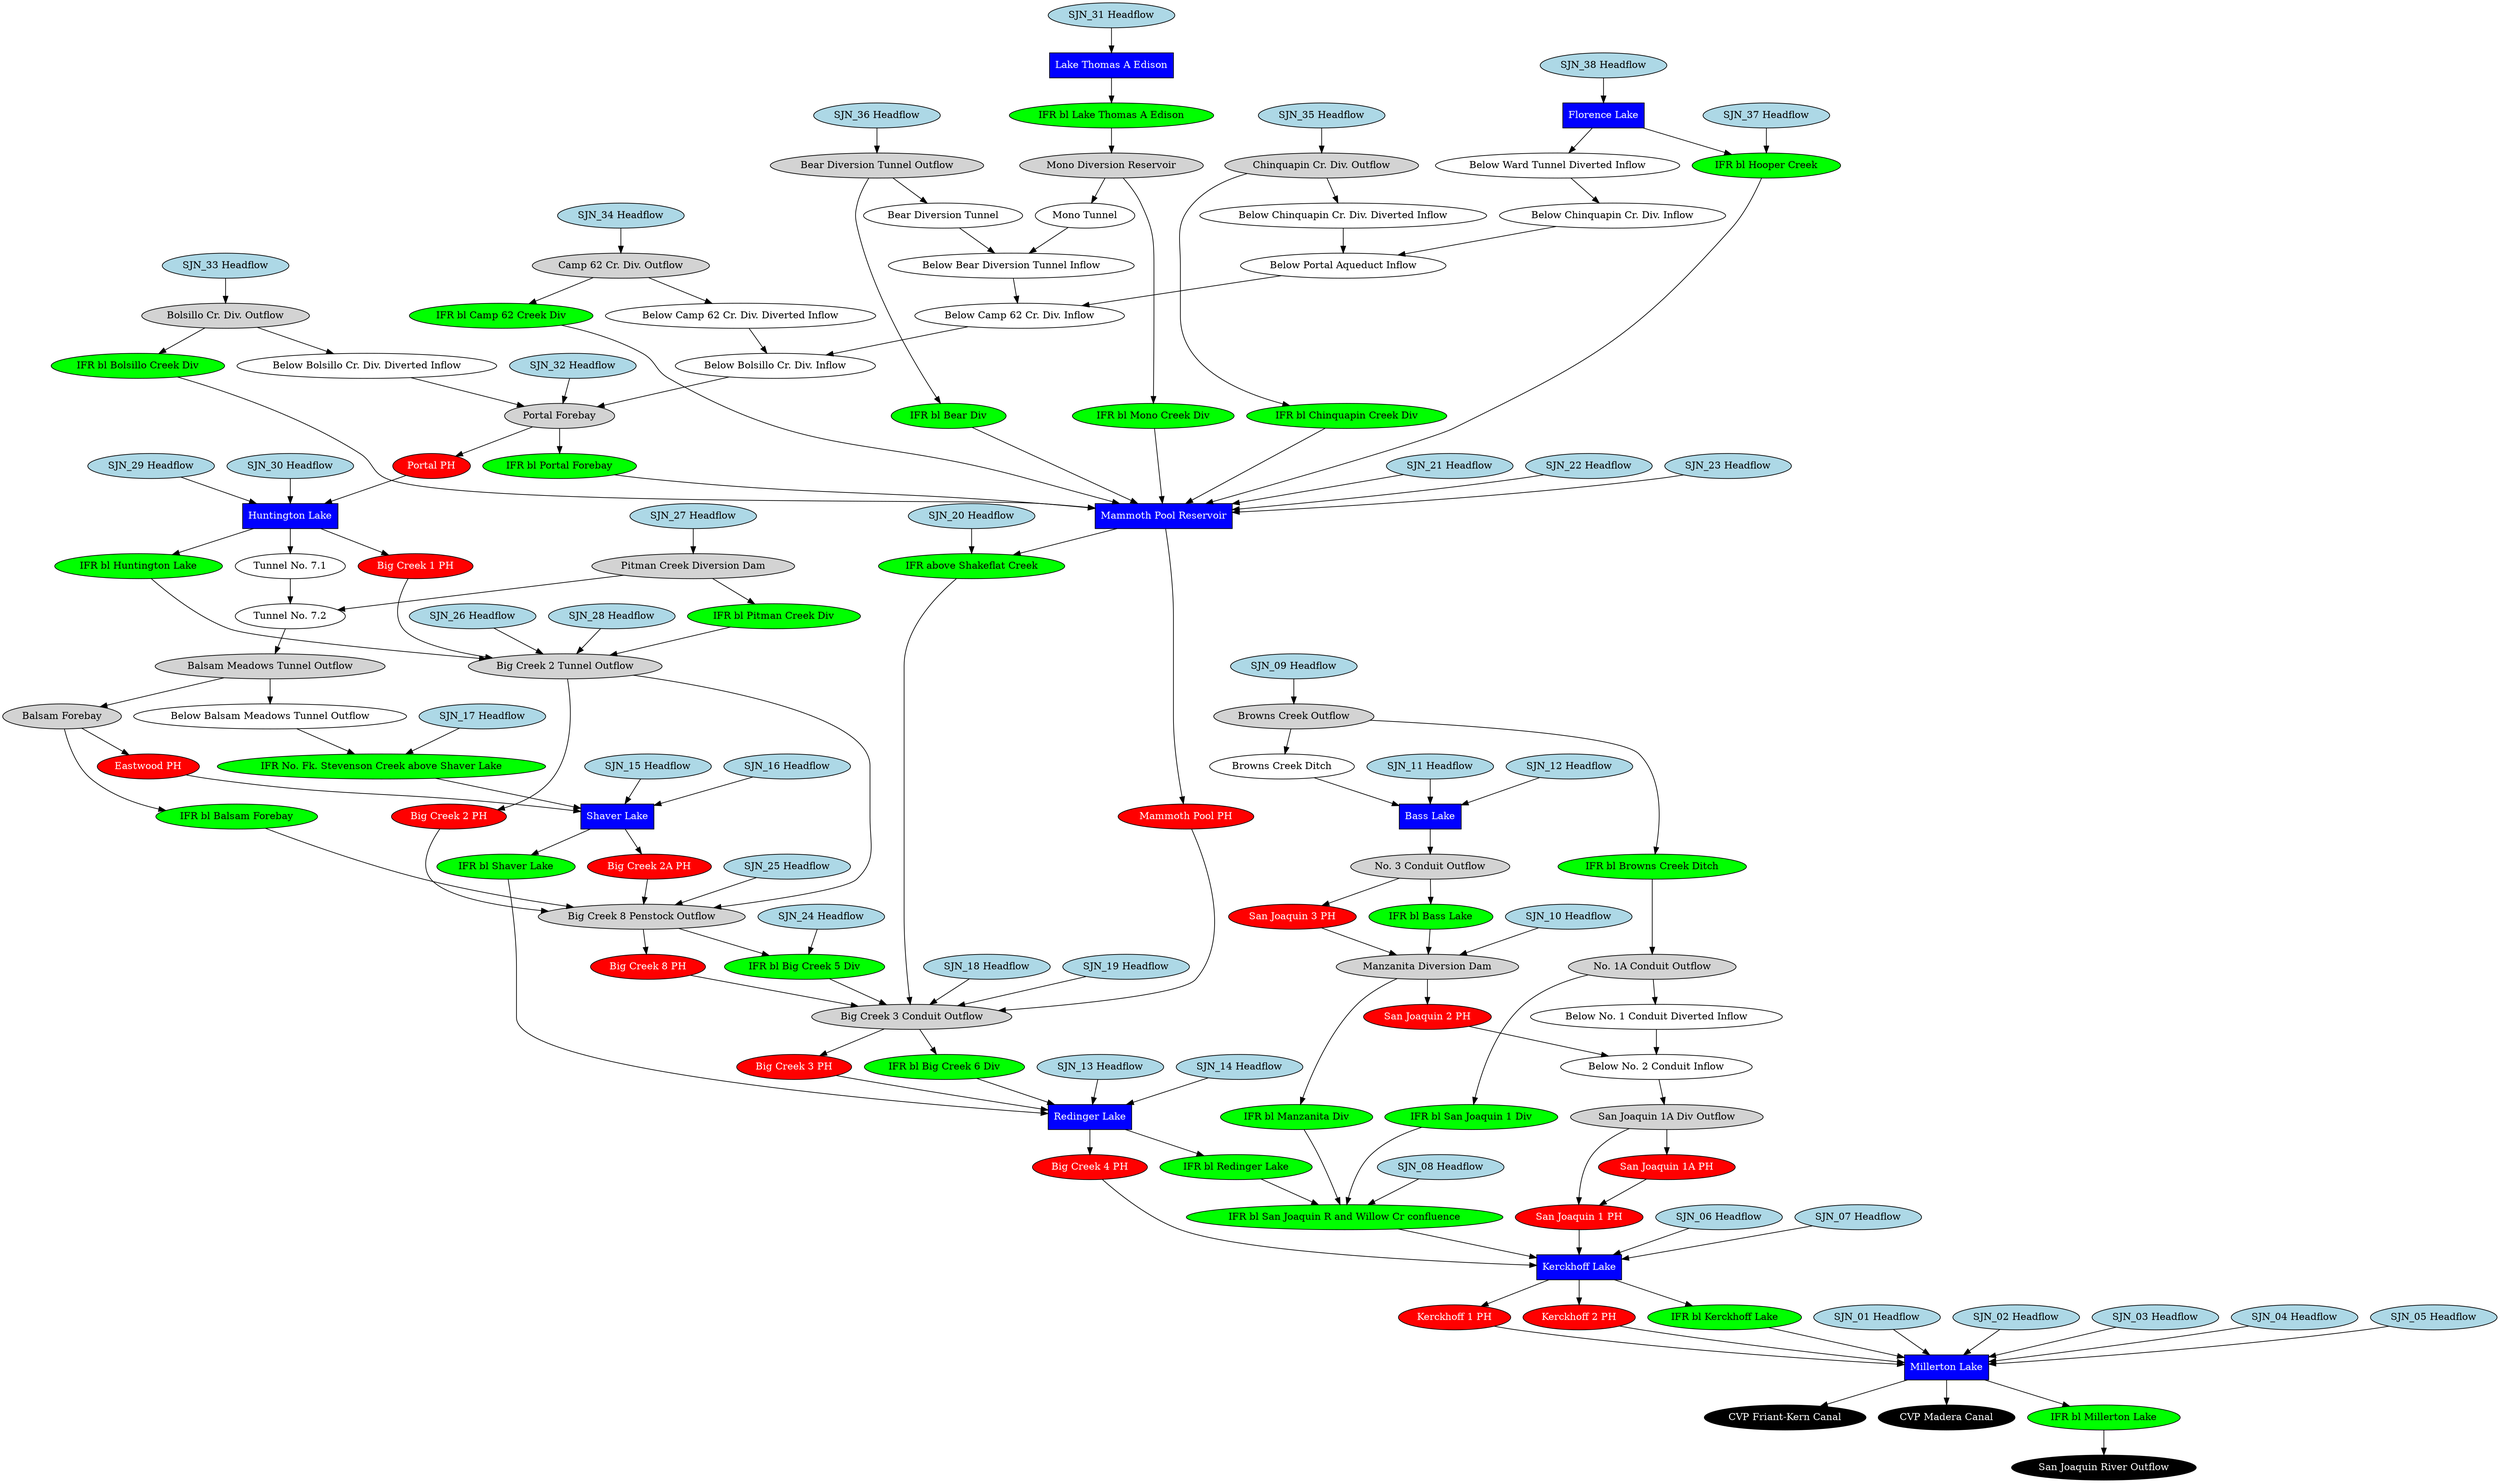 // upper_san_joaquin
digraph upper_san_joaquin {
	"Bear Diversion Tunnel" [fillcolor=white fontcolor=black shape=oval style=filled]
	"Below Balsam Meadows Tunnel Outflow" [fillcolor=white fontcolor=black shape=oval style=filled]
	"Below Bear Diversion Tunnel Inflow" [fillcolor=white fontcolor=black shape=oval style=filled]
	"Below Bolsillo Cr. Div. Diverted Inflow" [fillcolor=white fontcolor=black shape=oval style=filled]
	"Below Bolsillo Cr. Div. Inflow" [fillcolor=white fontcolor=black shape=oval style=filled]
	"Below Camp 62 Cr. Div. Diverted Inflow" [fillcolor=white fontcolor=black shape=oval style=filled]
	"Below Camp 62 Cr. Div. Inflow" [fillcolor=white fontcolor=black shape=oval style=filled]
	"Below Chinquapin Cr. Div. Diverted Inflow" [fillcolor=white fontcolor=black shape=oval style=filled]
	"Below Chinquapin Cr. Div. Inflow" [fillcolor=white fontcolor=black shape=oval style=filled]
	"Below No. 1 Conduit Diverted Inflow" [fillcolor=white fontcolor=black shape=oval style=filled]
	"Below No. 2 Conduit Inflow" [fillcolor=white fontcolor=black shape=oval style=filled]
	"Below Portal Aqueduct Inflow" [fillcolor=white fontcolor=black shape=oval style=filled]
	"Below Ward Tunnel Diverted Inflow" [fillcolor=white fontcolor=black shape=oval style=filled]
	"Browns Creek Ditch" [fillcolor=white fontcolor=black shape=oval style=filled]
	"Mono Tunnel" [fillcolor=white fontcolor=black shape=oval style=filled]
	"Tunnel No. 7.1" [fillcolor=white fontcolor=black shape=oval style=filled]
	"Tunnel No. 7.2" [fillcolor=white fontcolor=black shape=oval style=filled]
	"Balsam Forebay" [fillcolor=lightgrey fontcolor=black shape=oval style=filled]
	"Balsam Meadows Tunnel Outflow" [fillcolor=lightgrey fontcolor=black shape=oval style=filled]
	"Bass Lake" [fillcolor=blue fontcolor=white shape=rect style=filled]
	"Bear Diversion Tunnel Outflow" [fillcolor=lightgrey fontcolor=black shape=oval style=filled]
	"Big Creek 1 PH" [fillcolor=red fontcolor=white shape=oval style=filled]
	"Big Creek 2 PH" [fillcolor=red fontcolor=white shape=oval style=filled]
	"Big Creek 2 Tunnel Outflow" [fillcolor=lightgrey fontcolor=black shape=oval style=filled]
	"Big Creek 2A PH" [fillcolor=red fontcolor=white shape=oval style=filled]
	"Big Creek 3 Conduit Outflow" [fillcolor=lightgrey fontcolor=black shape=oval style=filled]
	"Big Creek 3 PH" [fillcolor=red fontcolor=white shape=oval style=filled]
	"Big Creek 4 PH" [fillcolor=red fontcolor=white shape=oval style=filled]
	"Big Creek 8 Penstock Outflow" [fillcolor=lightgrey fontcolor=black shape=oval style=filled]
	"Big Creek 8 PH" [fillcolor=red fontcolor=white shape=oval style=filled]
	"Bolsillo Cr. Div. Outflow" [fillcolor=lightgrey fontcolor=black shape=oval style=filled]
	"Browns Creek Outflow" [fillcolor=lightgrey fontcolor=black shape=oval style=filled]
	"Camp 62 Cr. Div. Outflow" [fillcolor=lightgrey fontcolor=black shape=oval style=filled]
	"Chinquapin Cr. Div. Outflow" [fillcolor=lightgrey fontcolor=black shape=oval style=filled]
	"CVP Friant-Kern Canal" [fillcolor=black fontcolor=white shape=oval style=filled]
	"CVP Madera Canal" [fillcolor=black fontcolor=white shape=oval style=filled]
	"Eastwood PH" [fillcolor=red fontcolor=white shape=oval style=filled]
	"Florence Lake" [fillcolor=blue fontcolor=white shape=rect style=filled]
	"Huntington Lake" [fillcolor=blue fontcolor=white shape=rect style=filled]
	"IFR above Shakeflat Creek" [fillcolor=green fontcolor=black shape=oval style=filled]
	"IFR bl Balsam Forebay" [fillcolor=green fontcolor=black shape=oval style=filled]
	"IFR bl Bass Lake" [fillcolor=green fontcolor=black shape=oval style=filled]
	"IFR bl Bear Div" [fillcolor=green fontcolor=black shape=oval style=filled]
	"IFR bl Big Creek 5 Div" [fillcolor=green fontcolor=black shape=oval style=filled]
	"IFR bl Big Creek 6 Div" [fillcolor=green fontcolor=black shape=oval style=filled]
	"IFR bl Bolsillo Creek Div" [fillcolor=green fontcolor=black shape=oval style=filled]
	"IFR bl Browns Creek Ditch" [fillcolor=green fontcolor=black shape=oval style=filled]
	"IFR bl Camp 62 Creek Div" [fillcolor=green fontcolor=black shape=oval style=filled]
	"IFR bl Chinquapin Creek Div" [fillcolor=green fontcolor=black shape=oval style=filled]
	"IFR bl Hooper Creek" [fillcolor=green fontcolor=black shape=oval style=filled]
	"IFR bl Huntington Lake" [fillcolor=green fontcolor=black shape=oval style=filled]
	"IFR bl Kerckhoff Lake" [fillcolor=green fontcolor=black shape=oval style=filled]
	"IFR bl Lake Thomas A Edison" [fillcolor=green fontcolor=black shape=oval style=filled]
	"IFR bl Manzanita Div" [fillcolor=green fontcolor=black shape=oval style=filled]
	"IFR bl Millerton Lake" [fillcolor=green fontcolor=black shape=oval style=filled]
	"IFR bl Mono Creek Div" [fillcolor=green fontcolor=black shape=oval style=filled]
	"IFR bl Pitman Creek Div" [fillcolor=green fontcolor=black shape=oval style=filled]
	"IFR bl Portal Forebay" [fillcolor=green fontcolor=black shape=oval style=filled]
	"IFR bl Redinger Lake" [fillcolor=green fontcolor=black shape=oval style=filled]
	"IFR bl San Joaquin 1 Div" [fillcolor=green fontcolor=black shape=oval style=filled]
	"IFR bl San Joaquin R and Willow Cr confluence" [fillcolor=green fontcolor=black shape=oval style=filled]
	"IFR bl Shaver Lake" [fillcolor=green fontcolor=black shape=oval style=filled]
	"IFR No. Fk. Stevenson Creek above Shaver Lake" [fillcolor=green fontcolor=black shape=oval style=filled]
	"Kerckhoff 1 PH" [fillcolor=red fontcolor=white shape=oval style=filled]
	"Kerckhoff 2 PH" [fillcolor=red fontcolor=white shape=oval style=filled]
	"Kerckhoff Lake" [fillcolor=blue fontcolor=white shape=rect style=filled]
	"Lake Thomas A Edison" [fillcolor=blue fontcolor=white shape=rect style=filled]
	"Mammoth Pool PH" [fillcolor=red fontcolor=white shape=oval style=filled]
	"Mammoth Pool Reservoir" [fillcolor=blue fontcolor=white shape=rect style=filled]
	"Manzanita Diversion Dam" [fillcolor=lightgrey fontcolor=black shape=oval style=filled]
	"Millerton Lake" [fillcolor=blue fontcolor=white shape=rect style=filled]
	"Mono Diversion Reservoir" [fillcolor=lightgrey fontcolor=black shape=oval style=filled]
	"No. 1A Conduit Outflow" [fillcolor=lightgrey fontcolor=black shape=oval style=filled]
	"No. 3 Conduit Outflow" [fillcolor=lightgrey fontcolor=black shape=oval style=filled]
	"Pitman Creek Diversion Dam" [fillcolor=lightgrey fontcolor=black shape=oval style=filled]
	"Portal Forebay" [fillcolor=lightgrey fontcolor=black shape=oval style=filled]
	"Portal PH" [fillcolor=red fontcolor=white shape=oval style=filled]
	"Redinger Lake" [fillcolor=blue fontcolor=white shape=rect style=filled]
	"San Joaquin 1 PH" [fillcolor=red fontcolor=white shape=oval style=filled]
	"San Joaquin 1A Div Outflow" [fillcolor=lightgrey fontcolor=black shape=oval style=filled]
	"San Joaquin 1A PH" [fillcolor=red fontcolor=white shape=oval style=filled]
	"San Joaquin 2 PH" [fillcolor=red fontcolor=white shape=oval style=filled]
	"San Joaquin 3 PH" [fillcolor=red fontcolor=white shape=oval style=filled]
	"San Joaquin River Outflow" [fillcolor=black fontcolor=white shape=oval style=filled]
	"Shaver Lake" [fillcolor=blue fontcolor=white shape=rect style=filled]
	"SJN_01 Headflow" [fillcolor=lightblue fontcolor=black shape=oval style=filled]
	"SJN_02 Headflow" [fillcolor=lightblue fontcolor=black shape=oval style=filled]
	"SJN_03 Headflow" [fillcolor=lightblue fontcolor=black shape=oval style=filled]
	"SJN_04 Headflow" [fillcolor=lightblue fontcolor=black shape=oval style=filled]
	"SJN_05 Headflow" [fillcolor=lightblue fontcolor=black shape=oval style=filled]
	"SJN_06 Headflow" [fillcolor=lightblue fontcolor=black shape=oval style=filled]
	"SJN_07 Headflow" [fillcolor=lightblue fontcolor=black shape=oval style=filled]
	"SJN_08 Headflow" [fillcolor=lightblue fontcolor=black shape=oval style=filled]
	"SJN_09 Headflow" [fillcolor=lightblue fontcolor=black shape=oval style=filled]
	"SJN_10 Headflow" [fillcolor=lightblue fontcolor=black shape=oval style=filled]
	"SJN_11 Headflow" [fillcolor=lightblue fontcolor=black shape=oval style=filled]
	"SJN_12 Headflow" [fillcolor=lightblue fontcolor=black shape=oval style=filled]
	"SJN_13 Headflow" [fillcolor=lightblue fontcolor=black shape=oval style=filled]
	"SJN_14 Headflow" [fillcolor=lightblue fontcolor=black shape=oval style=filled]
	"SJN_15 Headflow" [fillcolor=lightblue fontcolor=black shape=oval style=filled]
	"SJN_16 Headflow" [fillcolor=lightblue fontcolor=black shape=oval style=filled]
	"SJN_17 Headflow" [fillcolor=lightblue fontcolor=black shape=oval style=filled]
	"SJN_18 Headflow" [fillcolor=lightblue fontcolor=black shape=oval style=filled]
	"SJN_19 Headflow" [fillcolor=lightblue fontcolor=black shape=oval style=filled]
	"SJN_20 Headflow" [fillcolor=lightblue fontcolor=black shape=oval style=filled]
	"SJN_21 Headflow" [fillcolor=lightblue fontcolor=black shape=oval style=filled]
	"SJN_22 Headflow" [fillcolor=lightblue fontcolor=black shape=oval style=filled]
	"SJN_23 Headflow" [fillcolor=lightblue fontcolor=black shape=oval style=filled]
	"SJN_24 Headflow" [fillcolor=lightblue fontcolor=black shape=oval style=filled]
	"SJN_25 Headflow" [fillcolor=lightblue fontcolor=black shape=oval style=filled]
	"SJN_26 Headflow" [fillcolor=lightblue fontcolor=black shape=oval style=filled]
	"SJN_27 Headflow" [fillcolor=lightblue fontcolor=black shape=oval style=filled]
	"SJN_28 Headflow" [fillcolor=lightblue fontcolor=black shape=oval style=filled]
	"SJN_29 Headflow" [fillcolor=lightblue fontcolor=black shape=oval style=filled]
	"SJN_30 Headflow" [fillcolor=lightblue fontcolor=black shape=oval style=filled]
	"SJN_31 Headflow" [fillcolor=lightblue fontcolor=black shape=oval style=filled]
	"SJN_32 Headflow" [fillcolor=lightblue fontcolor=black shape=oval style=filled]
	"SJN_33 Headflow" [fillcolor=lightblue fontcolor=black shape=oval style=filled]
	"SJN_34 Headflow" [fillcolor=lightblue fontcolor=black shape=oval style=filled]
	"SJN_35 Headflow" [fillcolor=lightblue fontcolor=black shape=oval style=filled]
	"SJN_36 Headflow" [fillcolor=lightblue fontcolor=black shape=oval style=filled]
	"SJN_37 Headflow" [fillcolor=lightblue fontcolor=black shape=oval style=filled]
	"SJN_38 Headflow" [fillcolor=lightblue fontcolor=black shape=oval style=filled]
	"Balsam Meadows Tunnel Outflow" -> "Below Balsam Meadows Tunnel Outflow"
	"Bolsillo Cr. Div. Outflow" -> "Below Bolsillo Cr. Div. Diverted Inflow"
	"Camp 62 Cr. Div. Outflow" -> "Below Camp 62 Cr. Div. Diverted Inflow"
	"Chinquapin Cr. Div. Outflow" -> "Below Chinquapin Cr. Div. Diverted Inflow"
	"No. 1A Conduit Outflow" -> "Below No. 1 Conduit Diverted Inflow"
	"Below No. 2 Conduit Inflow" -> "San Joaquin 1A Div Outflow"
	"Florence Lake" -> "Below Ward Tunnel Diverted Inflow"
	"Huntington Lake" -> "Tunnel No. 7.1"
	"Tunnel No. 7.2" -> "Balsam Meadows Tunnel Outflow"
	"Balsam Meadows Tunnel Outflow" -> "Balsam Forebay"
	"Balsam Forebay" -> "IFR bl Balsam Forebay"
	"Big Creek 2 Tunnel Outflow" -> "Big Creek 2 PH"
	"Big Creek 3 Conduit Outflow" -> "Big Creek 3 PH"
	"Redinger Lake" -> "Big Creek 4 PH"
	"Big Creek 8 Penstock Outflow" -> "Big Creek 8 PH"
	"Bolsillo Cr. Div. Outflow" -> "IFR bl Bolsillo Creek Div"
	"Browns Creek Outflow" -> "IFR bl Browns Creek Ditch"
	"Camp 62 Cr. Div. Outflow" -> "IFR bl Camp 62 Creek Div"
	"Chinquapin Cr. Div. Outflow" -> "IFR bl Chinquapin Creek Div"
	"Huntington Lake" -> "IFR bl Huntington Lake"
	"No. 3 Conduit Outflow" -> "IFR bl Bass Lake"
	"Bear Diversion Tunnel Outflow" -> "IFR bl Bear Div"
	"IFR bl Browns Creek Ditch" -> "No. 1A Conduit Outflow"
	"Mono Diversion Reservoir" -> "IFR bl Mono Creek Div"
	"Pitman Creek Diversion Dam" -> "IFR bl Pitman Creek Div"
	"Kerckhoff Lake" -> "Kerckhoff 1 PH"
	"Kerckhoff Lake" -> "IFR bl Kerckhoff Lake"
	"Kerckhoff Lake" -> "Kerckhoff 2 PH"
	"Lake Thomas A Edison" -> "IFR bl Lake Thomas A Edison"
	"Mammoth Pool Reservoir" -> "Mammoth Pool PH"
	"Manzanita Diversion Dam" -> "San Joaquin 2 PH"
	"Bass Lake" -> "No. 3 Conduit Outflow"
	"No. 1A Conduit Outflow" -> "IFR bl San Joaquin 1 Div"
	"Shaver Lake" -> "Big Creek 2A PH"
	"Portal Forebay" -> "Portal PH"
	"Portal Forebay" -> "IFR bl Portal Forebay"
	"San Joaquin 1A Div Outflow" -> "San Joaquin 1A PH"
	"Shaver Lake" -> "IFR bl Shaver Lake"
	"Big Creek 3 Conduit Outflow" -> "IFR bl Big Creek 6 Div"
	"Redinger Lake" -> "IFR bl Redinger Lake"
	"Balsam Forebay" -> "Eastwood PH"
	"Manzanita Diversion Dam" -> "IFR bl Manzanita Div"
	"Huntington Lake" -> "Big Creek 1 PH"
	"Below Bolsillo Cr. Div. Diverted Inflow" -> "Portal Forebay"
	"Below Bolsillo Cr. Div. Inflow" -> "Portal Forebay"
	"Browns Creek Ditch" -> "Bass Lake"
	"Below Camp 62 Cr. Div. Diverted Inflow" -> "Below Bolsillo Cr. Div. Inflow"
	"Below Camp 62 Cr. Div. Inflow" -> "Below Bolsillo Cr. Div. Inflow"
	"Below Chinquapin Cr. Div. Diverted Inflow" -> "Below Portal Aqueduct Inflow"
	"Below Chinquapin Cr. Div. Inflow" -> "Below Portal Aqueduct Inflow"
	"Bear Diversion Tunnel" -> "Below Bear Diversion Tunnel Inflow"
	"Mono Tunnel" -> "Below Bear Diversion Tunnel Inflow"
	"Below No. 1 Conduit Diverted Inflow" -> "Below No. 2 Conduit Inflow"
	"Below Bear Diversion Tunnel Inflow" -> "Below Camp 62 Cr. Div. Inflow"
	"Below Portal Aqueduct Inflow" -> "Below Camp 62 Cr. Div. Inflow"
	"SJN_01 Headflow" -> "Millerton Lake"
	"Millerton Lake" -> "IFR bl Millerton Lake"
	"Tunnel No. 7.1" -> "Tunnel No. 7.2"
	"Pitman Creek Diversion Dam" -> "Tunnel No. 7.2"
	"San Joaquin 1A Div Outflow" -> "San Joaquin 1 PH"
	"SJN_02 Headflow" -> "Millerton Lake"
	"SJN_03 Headflow" -> "Millerton Lake"
	"SJN_04 Headflow" -> "Millerton Lake"
	"SJN_05 Headflow" -> "Millerton Lake"
	"SJN_06 Headflow" -> "Kerckhoff Lake"
	"SJN_09 Headflow" -> "Browns Creek Outflow"
	"SJN_10 Headflow" -> "Manzanita Diversion Dam"
	"SJN_11 Headflow" -> "Bass Lake"
	"SJN_13 Headflow" -> "Redinger Lake"
	"SJN_14 Headflow" -> "Redinger Lake"
	"SJN_15 Headflow" -> "Shaver Lake"
	"SJN_16 Headflow" -> "Shaver Lake"
	"SJN_18 Headflow" -> "Big Creek 3 Conduit Outflow"
	"Mammoth Pool Reservoir" -> "IFR above Shakeflat Creek"
	"SJN_20 Headflow" -> "IFR above Shakeflat Creek"
	"SJN_21 Headflow" -> "Mammoth Pool Reservoir"
	"IFR bl Portal Forebay" -> "Mammoth Pool Reservoir"
	"SJN_22 Headflow" -> "Mammoth Pool Reservoir"
	"SJN_25 Headflow" -> "Big Creek 8 Penstock Outflow"
	"Big Creek 2 Tunnel Outflow" -> "Big Creek 8 Penstock Outflow"
	"SJN_26 Headflow" -> "Big Creek 2 Tunnel Outflow"
	"SJN_28 Headflow" -> "Big Creek 2 Tunnel Outflow"
	"SJN_29 Headflow" -> "Huntington Lake"
	"SJN_30 Headflow" -> "Huntington Lake"
	"SJN_31 Headflow" -> "Lake Thomas A Edison"
	"SJN_32 Headflow" -> "Portal Forebay"
	"SJN_33 Headflow" -> "Bolsillo Cr. Div. Outflow"
	"SJN_34 Headflow" -> "Camp 62 Cr. Div. Outflow"
	"SJN_35 Headflow" -> "Chinquapin Cr. Div. Outflow"
	"SJN_37 Headflow" -> "IFR bl Hooper Creek"
	"SJN_38 Headflow" -> "Florence Lake"
	"IFR bl Big Creek 6 Div" -> "Redinger Lake"
	"Below Balsam Meadows Tunnel Outflow" -> "IFR No. Fk. Stevenson Creek above Shaver Lake"
	"SJN_17 Headflow" -> "IFR No. Fk. Stevenson Creek above Shaver Lake"
	"SJN_19 Headflow" -> "Big Creek 3 Conduit Outflow"
	"Big Creek 8 Penstock Outflow" -> "IFR bl Big Creek 5 Div"
	"SJN_24 Headflow" -> "IFR bl Big Creek 5 Div"
	"SJN_23 Headflow" -> "Mammoth Pool Reservoir"
	"Below Ward Tunnel Diverted Inflow" -> "Below Chinquapin Cr. Div. Inflow"
	"Florence Lake" -> "IFR bl Hooper Creek"
	"IFR bl Hooper Creek" -> "Mammoth Pool Reservoir"
	"SJN_36 Headflow" -> "Bear Diversion Tunnel Outflow"
	"Bear Diversion Tunnel Outflow" -> "Bear Diversion Tunnel"
	"IFR bl Bear Div" -> "Mammoth Pool Reservoir"
	"IFR bl Chinquapin Creek Div" -> "Mammoth Pool Reservoir"
	"IFR bl Camp 62 Creek Div" -> "Mammoth Pool Reservoir"
	"IFR bl Bolsillo Creek Div" -> "Mammoth Pool Reservoir"
	"IFR bl Lake Thomas A Edison" -> "Mono Diversion Reservoir"
	"Mono Diversion Reservoir" -> "Mono Tunnel"
	"IFR bl Mono Creek Div" -> "Mammoth Pool Reservoir"
	"IFR above Shakeflat Creek" -> "Big Creek 3 Conduit Outflow"
	"Mammoth Pool PH" -> "Big Creek 3 Conduit Outflow"
	"Portal PH" -> "Huntington Lake"
	"IFR bl Huntington Lake" -> "Big Creek 2 Tunnel Outflow"
	"SJN_27 Headflow" -> "Pitman Creek Diversion Dam"
	"IFR bl Pitman Creek Div" -> "Big Creek 2 Tunnel Outflow"
	"Big Creek 1 PH" -> "Big Creek 2 Tunnel Outflow"
	"Eastwood PH" -> "Shaver Lake"
	"IFR bl Balsam Forebay" -> "Big Creek 8 Penstock Outflow"
	"Big Creek 2 PH" -> "Big Creek 8 Penstock Outflow"
	"Big Creek 2A PH" -> "Big Creek 8 Penstock Outflow"
	"IFR bl Big Creek 5 Div" -> "Big Creek 3 Conduit Outflow"
	"Big Creek 8 PH" -> "Big Creek 3 Conduit Outflow"
	"IFR No. Fk. Stevenson Creek above Shaver Lake" -> "Shaver Lake"
	"IFR bl Shaver Lake" -> "Redinger Lake"
	"Big Creek 3 PH" -> "Redinger Lake"
	"SJN_12 Headflow" -> "Bass Lake"
	"Browns Creek Outflow" -> "Browns Creek Ditch"
	"No. 3 Conduit Outflow" -> "San Joaquin 3 PH"
	"IFR bl Bass Lake" -> "Manzanita Diversion Dam"
	"San Joaquin 3 PH" -> "Manzanita Diversion Dam"
	"San Joaquin 2 PH" -> "Below No. 2 Conduit Inflow"
	"San Joaquin 1A PH" -> "San Joaquin 1 PH"
	"IFR bl Kerckhoff Lake" -> "Millerton Lake"
	"Kerckhoff 1 PH" -> "Millerton Lake"
	"Kerckhoff 2 PH" -> "Millerton Lake"
	"Millerton Lake" -> "CVP Madera Canal"
	"Millerton Lake" -> "CVP Friant-Kern Canal"
	"IFR bl Millerton Lake" -> "San Joaquin River Outflow"
	"IFR bl Redinger Lake" -> "IFR bl San Joaquin R and Willow Cr confluence"
	"SJN_08 Headflow" -> "IFR bl San Joaquin R and Willow Cr confluence"
	"IFR bl San Joaquin 1 Div" -> "IFR bl San Joaquin R and Willow Cr confluence"
	"IFR bl Manzanita Div" -> "IFR bl San Joaquin R and Willow Cr confluence"
	"SJN_07 Headflow" -> "Kerckhoff Lake"
	"IFR bl San Joaquin R and Willow Cr confluence" -> "Kerckhoff Lake"
	"Big Creek 4 PH" -> "Kerckhoff Lake"
	"San Joaquin 1 PH" -> "Kerckhoff Lake"
}
